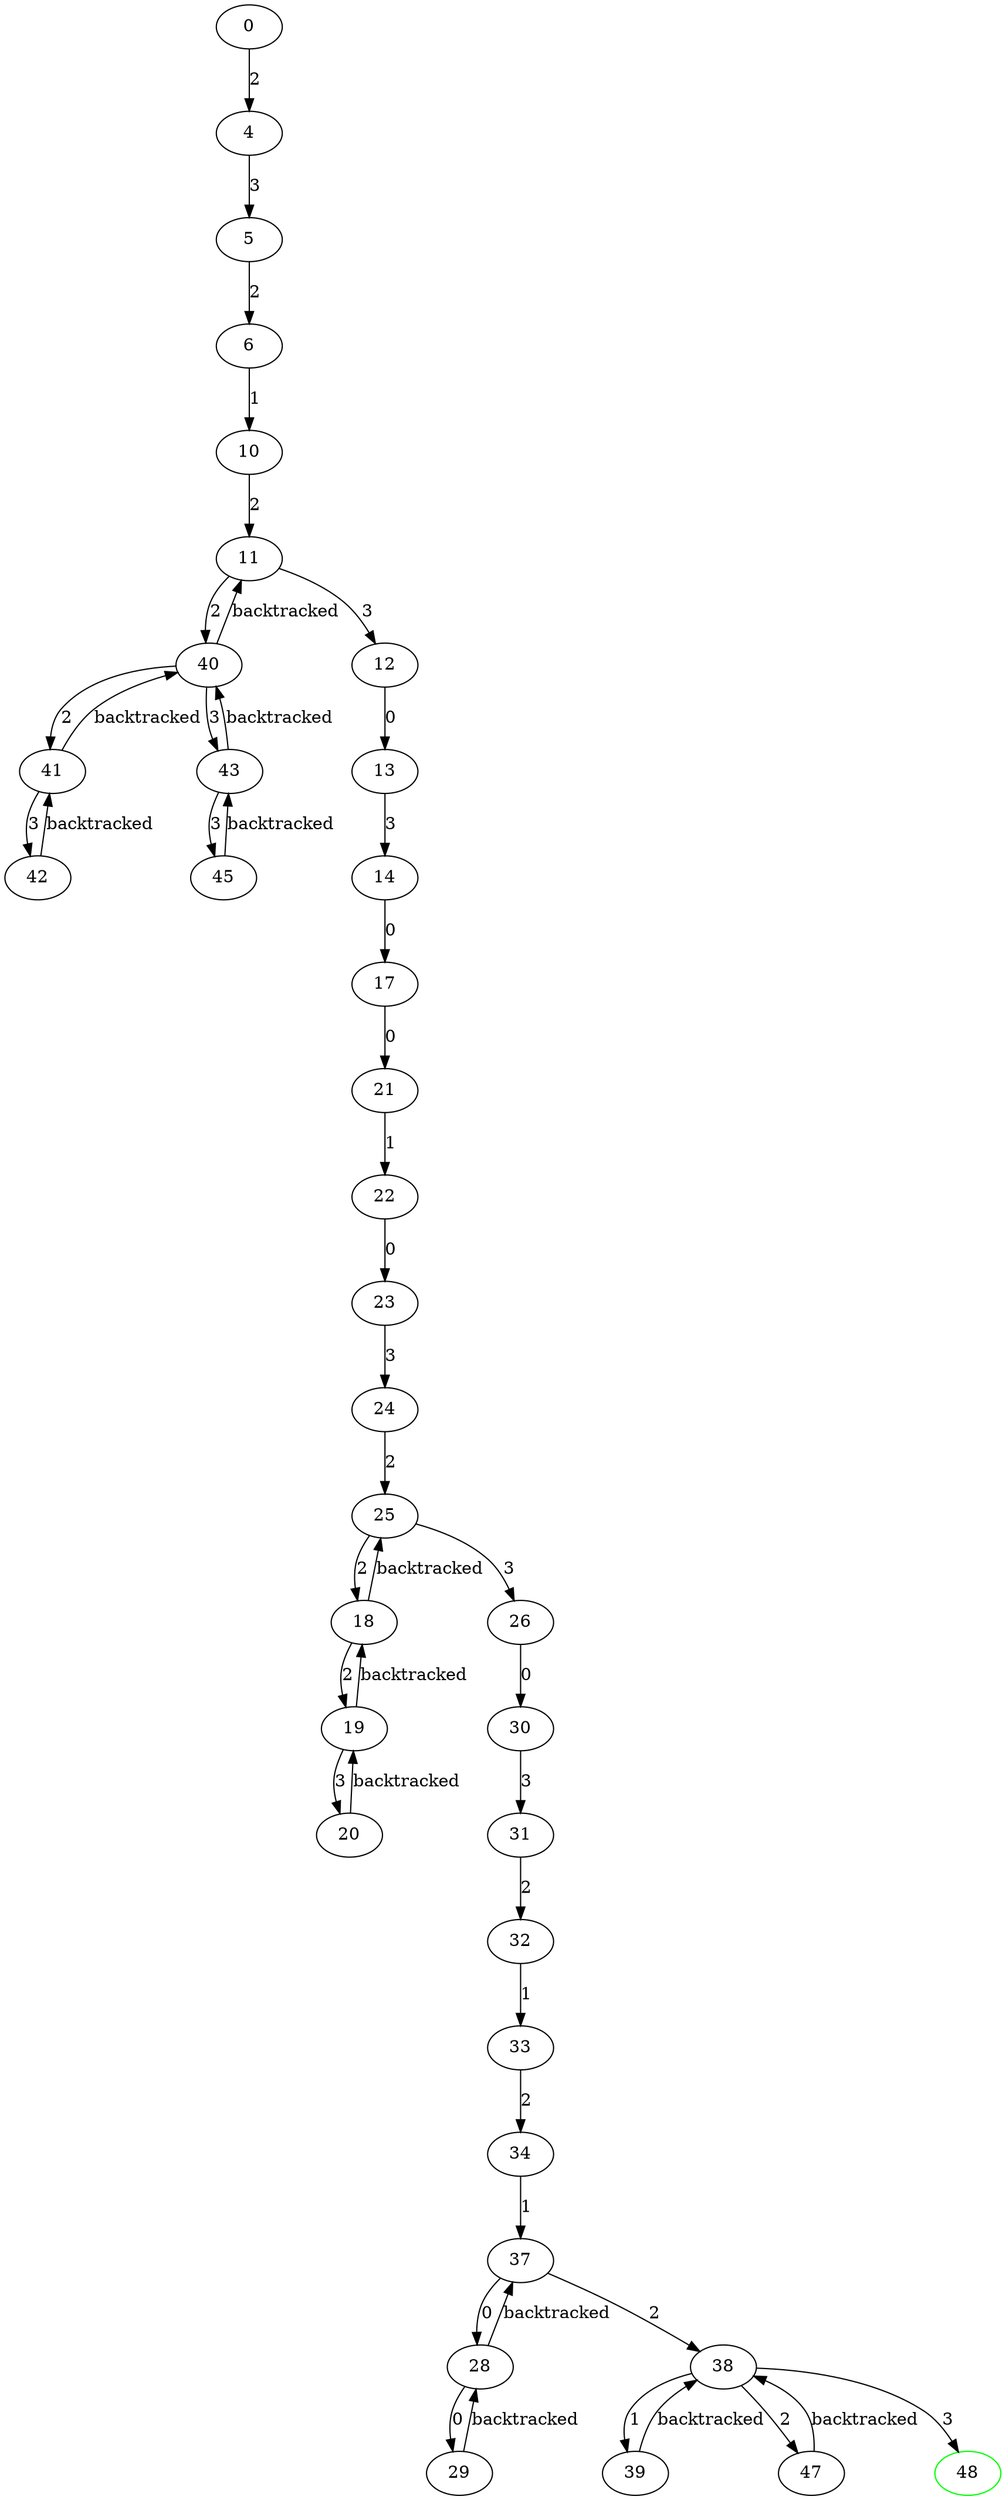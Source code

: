 strict digraph tree {
rankdir=TB;
  0 [label="0"];
  4 [label="4"];
  5 [label="5"];
  6 [label="6"];
  10 [label="10"];
  11 [label="11"];
  40 [label="40"];
  41 [label="41"];
  42 [label="42"];
  42 -> 41 [label="backtracked"];
  41 -> 42 [label="3"];
  41 -> 40 [label="backtracked"];
  43 [label="43"];
  45 [label="45"];
  45 -> 43 [label="backtracked"];
  43 -> 45 [label="3"];
  43 -> 40 [label="backtracked"];
  40 -> 41 [label="2"];
  40 -> 43 [label="3"];
  40 -> 11 [label="backtracked"];
  12 [label="12"];
  13 [label="13"];
  14 [label="14"];
  17 [label="17"];
  21 [label="21"];
  22 [label="22"];
  23 [label="23"];
  24 [label="24"];
  25 [label="25"];
  18 [label="18"];
  19 [label="19"];
  20 [label="20"];
  20 -> 19 [label="backtracked"];
  19 -> 20 [label="3"];
  19 -> 18 [label="backtracked"];
  18 -> 19 [label="2"];
  18 -> 25 [label="backtracked"];
  26 [label="26"];
  30 [label="30"];
  31 [label="31"];
  32 [label="32"];
  33 [label="33"];
  34 [label="34"];
  37 [label="37"];
  28 [label="28"];
  29 [label="29"];
  29 -> 28 [label="backtracked"];
  28 -> 29 [label="0"];
  28 -> 37 [label="backtracked"];
  38 [label="38"];
  39 [label="39"];
  39 -> 38 [label="backtracked"];
  47 [label="47"];
  47 -> 38 [label="backtracked"];
  48 [label="48", color = green];
  38 -> 39 [label="1"];
  38 -> 47 [label="2"];
  38 -> 48 [label="3"];
  37 -> 28 [label="0"];
  37 -> 38 [label="2"];
  34 -> 37 [label="1"];
  33 -> 34 [label="2"];
  32 -> 33 [label="1"];
  31 -> 32 [label="2"];
  30 -> 31 [label="3"];
  26 -> 30 [label="0"];
  25 -> 18 [label="2"];
  25 -> 26 [label="3"];
  24 -> 25 [label="2"];
  23 -> 24 [label="3"];
  22 -> 23 [label="0"];
  21 -> 22 [label="1"];
  17 -> 21 [label="0"];
  14 -> 17 [label="0"];
  13 -> 14 [label="3"];
  12 -> 13 [label="0"];
  11 -> 40 [label="2"];
  11 -> 12 [label="3"];
  10 -> 11 [label="2"];
  6 -> 10 [label="1"];
  5 -> 6 [label="2"];
  4 -> 5 [label="3"];
  0 -> 4 [label="2"];
}
